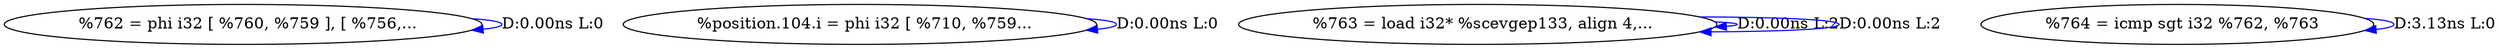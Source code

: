 digraph {
Node0x28a0d80[label="  %762 = phi i32 [ %760, %759 ], [ %756,..."];
Node0x28a0d80 -> Node0x28a0d80[label="D:0.00ns L:0",color=blue];
Node0x28a0e60[label="  %position.104.i = phi i32 [ %710, %759..."];
Node0x28a0e60 -> Node0x28a0e60[label="D:0.00ns L:0",color=blue];
Node0x28a0f40[label="  %763 = load i32* %scevgep133, align 4,..."];
Node0x28a0f40 -> Node0x28a0f40[label="D:0.00ns L:2",color=blue];
Node0x28a0f40 -> Node0x28a0f40[label="D:0.00ns L:2",color=blue];
Node0x28a1020[label="  %764 = icmp sgt i32 %762, %763"];
Node0x28a1020 -> Node0x28a1020[label="D:3.13ns L:0",color=blue];
}
